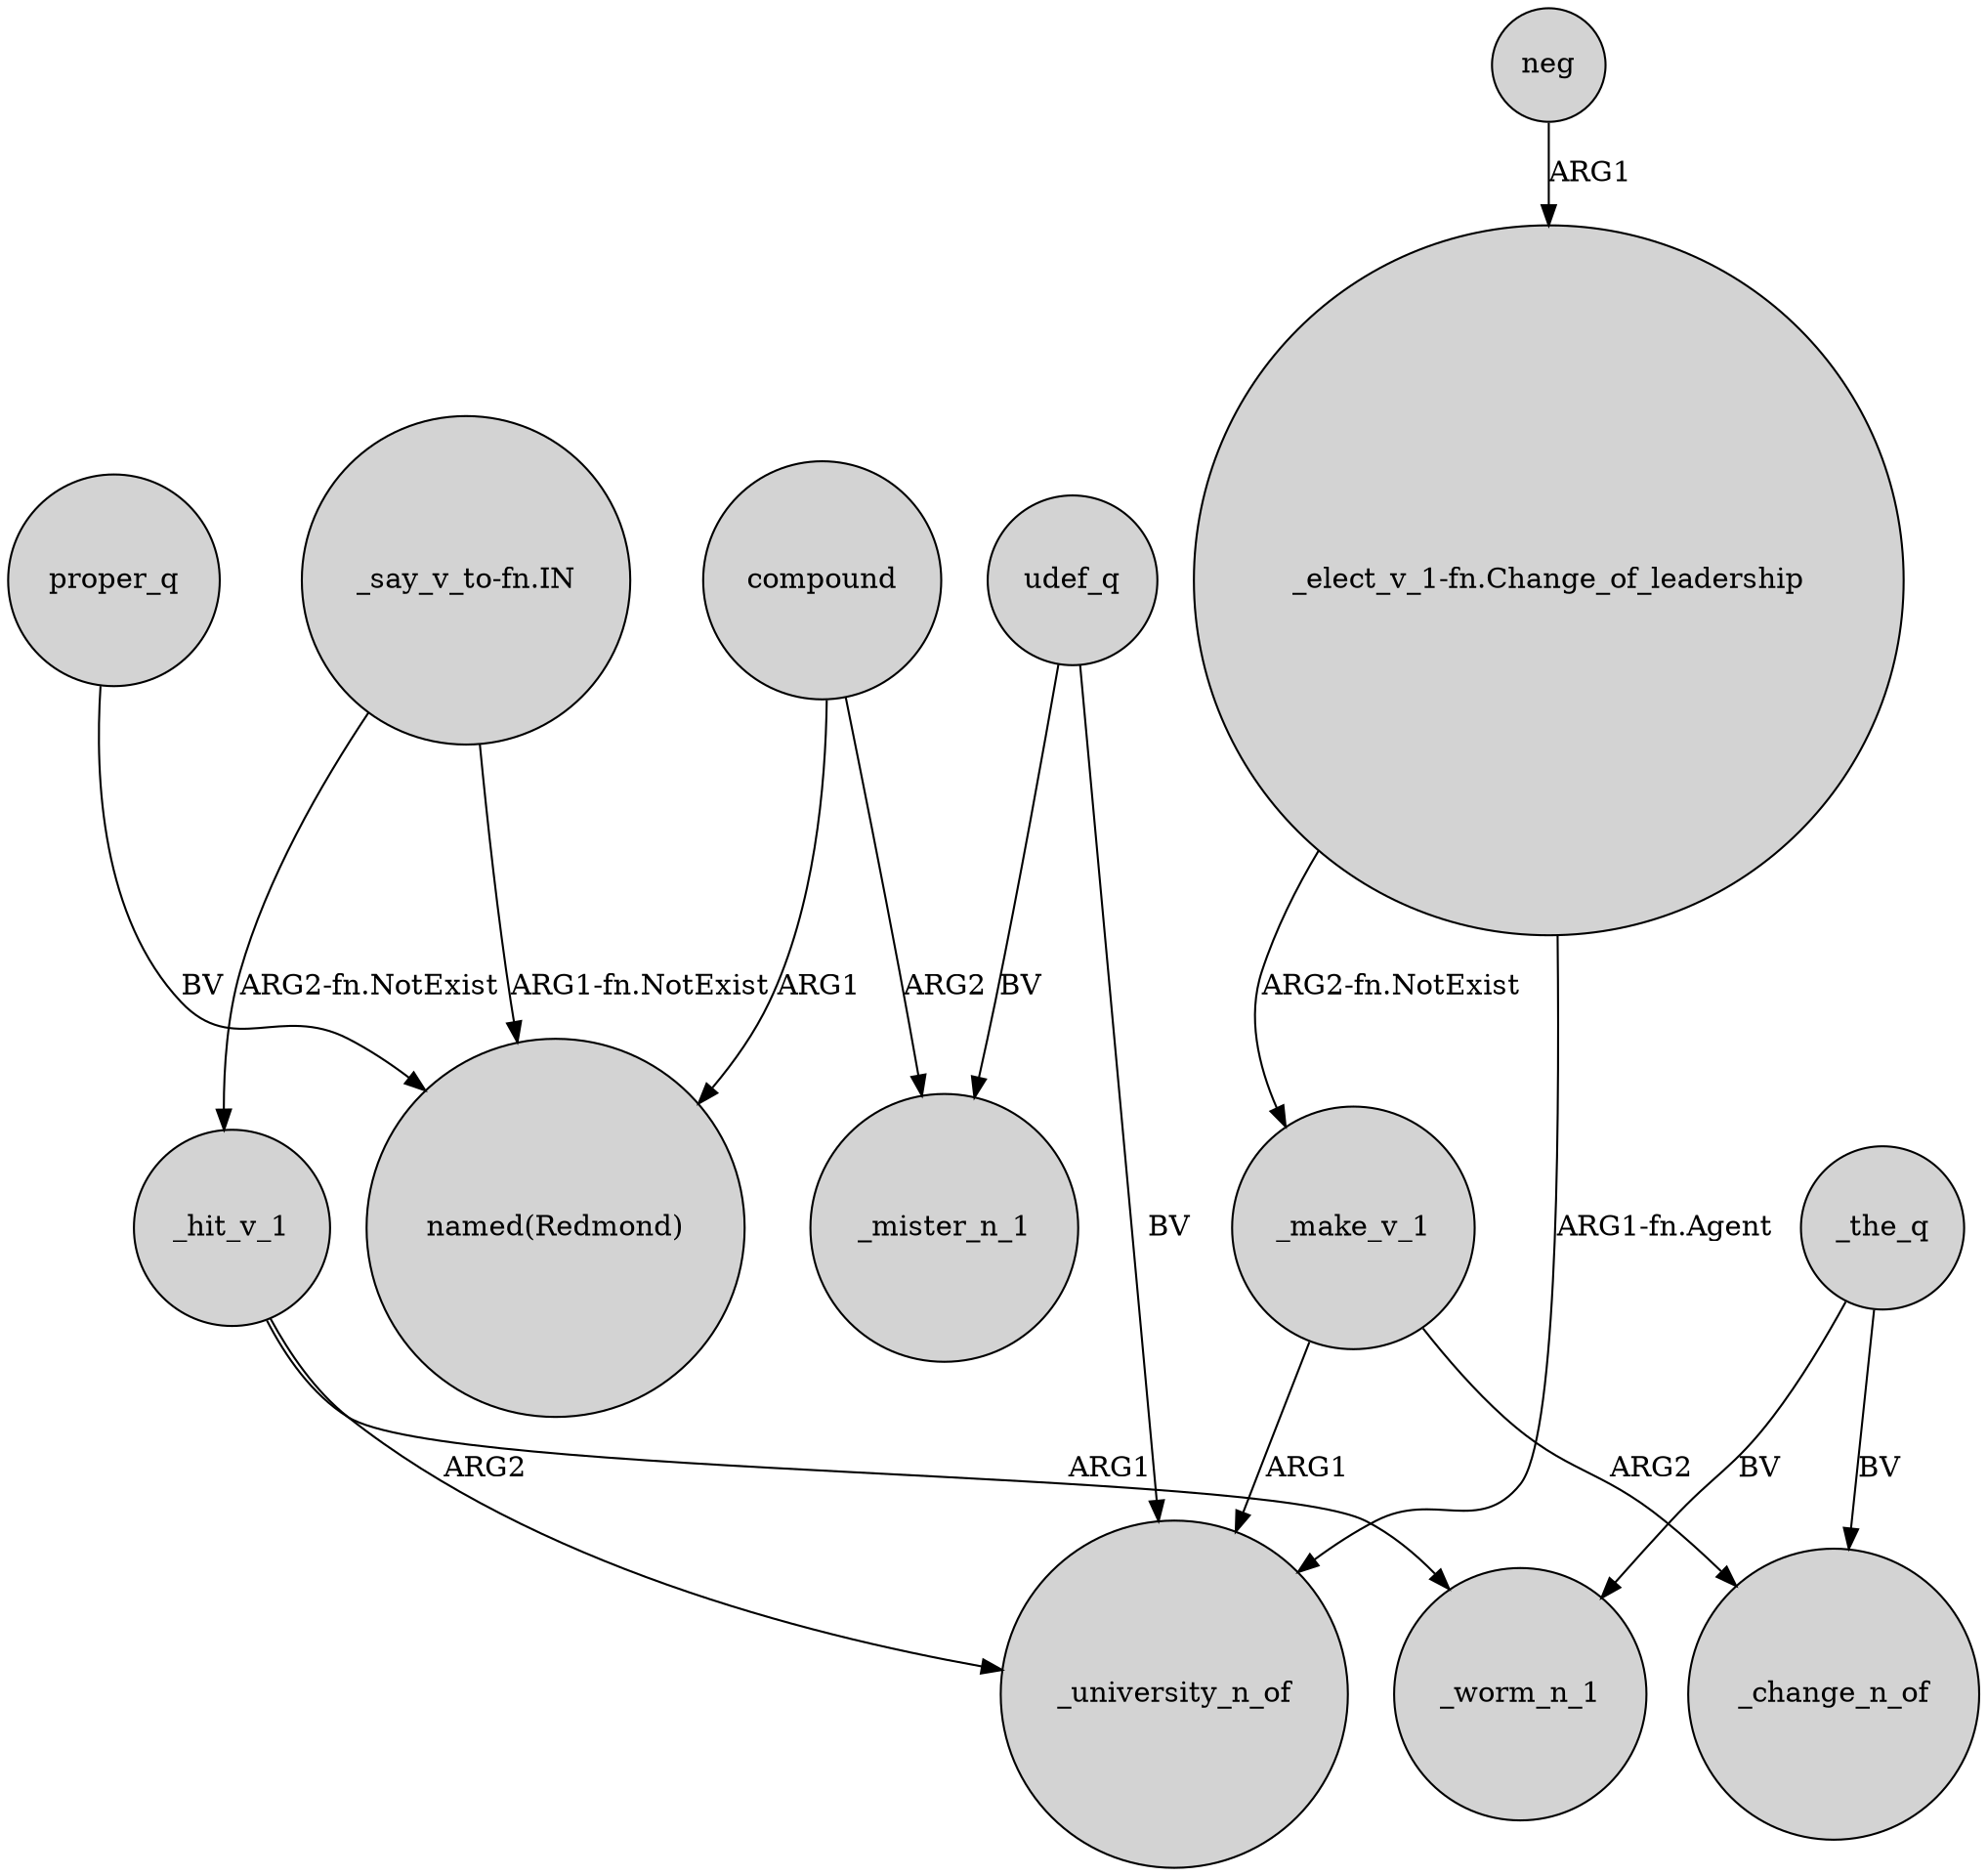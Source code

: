 digraph {
	node [shape=circle style=filled]
	"_say_v_to-fn.IN" -> "named(Redmond)" [label="ARG1-fn.NotExist"]
	udef_q -> _mister_n_1 [label=BV]
	_hit_v_1 -> _university_n_of [label=ARG2]
	_the_q -> _change_n_of [label=BV]
	_hit_v_1 -> _worm_n_1 [label=ARG1]
	"_elect_v_1-fn.Change_of_leadership" -> _university_n_of [label="ARG1-fn.Agent"]
	"_elect_v_1-fn.Change_of_leadership" -> _make_v_1 [label="ARG2-fn.NotExist"]
	_the_q -> _worm_n_1 [label=BV]
	_make_v_1 -> _change_n_of [label=ARG2]
	udef_q -> _university_n_of [label=BV]
	neg -> "_elect_v_1-fn.Change_of_leadership" [label=ARG1]
	compound -> "named(Redmond)" [label=ARG1]
	proper_q -> "named(Redmond)" [label=BV]
	_make_v_1 -> _university_n_of [label=ARG1]
	compound -> _mister_n_1 [label=ARG2]
	"_say_v_to-fn.IN" -> _hit_v_1 [label="ARG2-fn.NotExist"]
}
